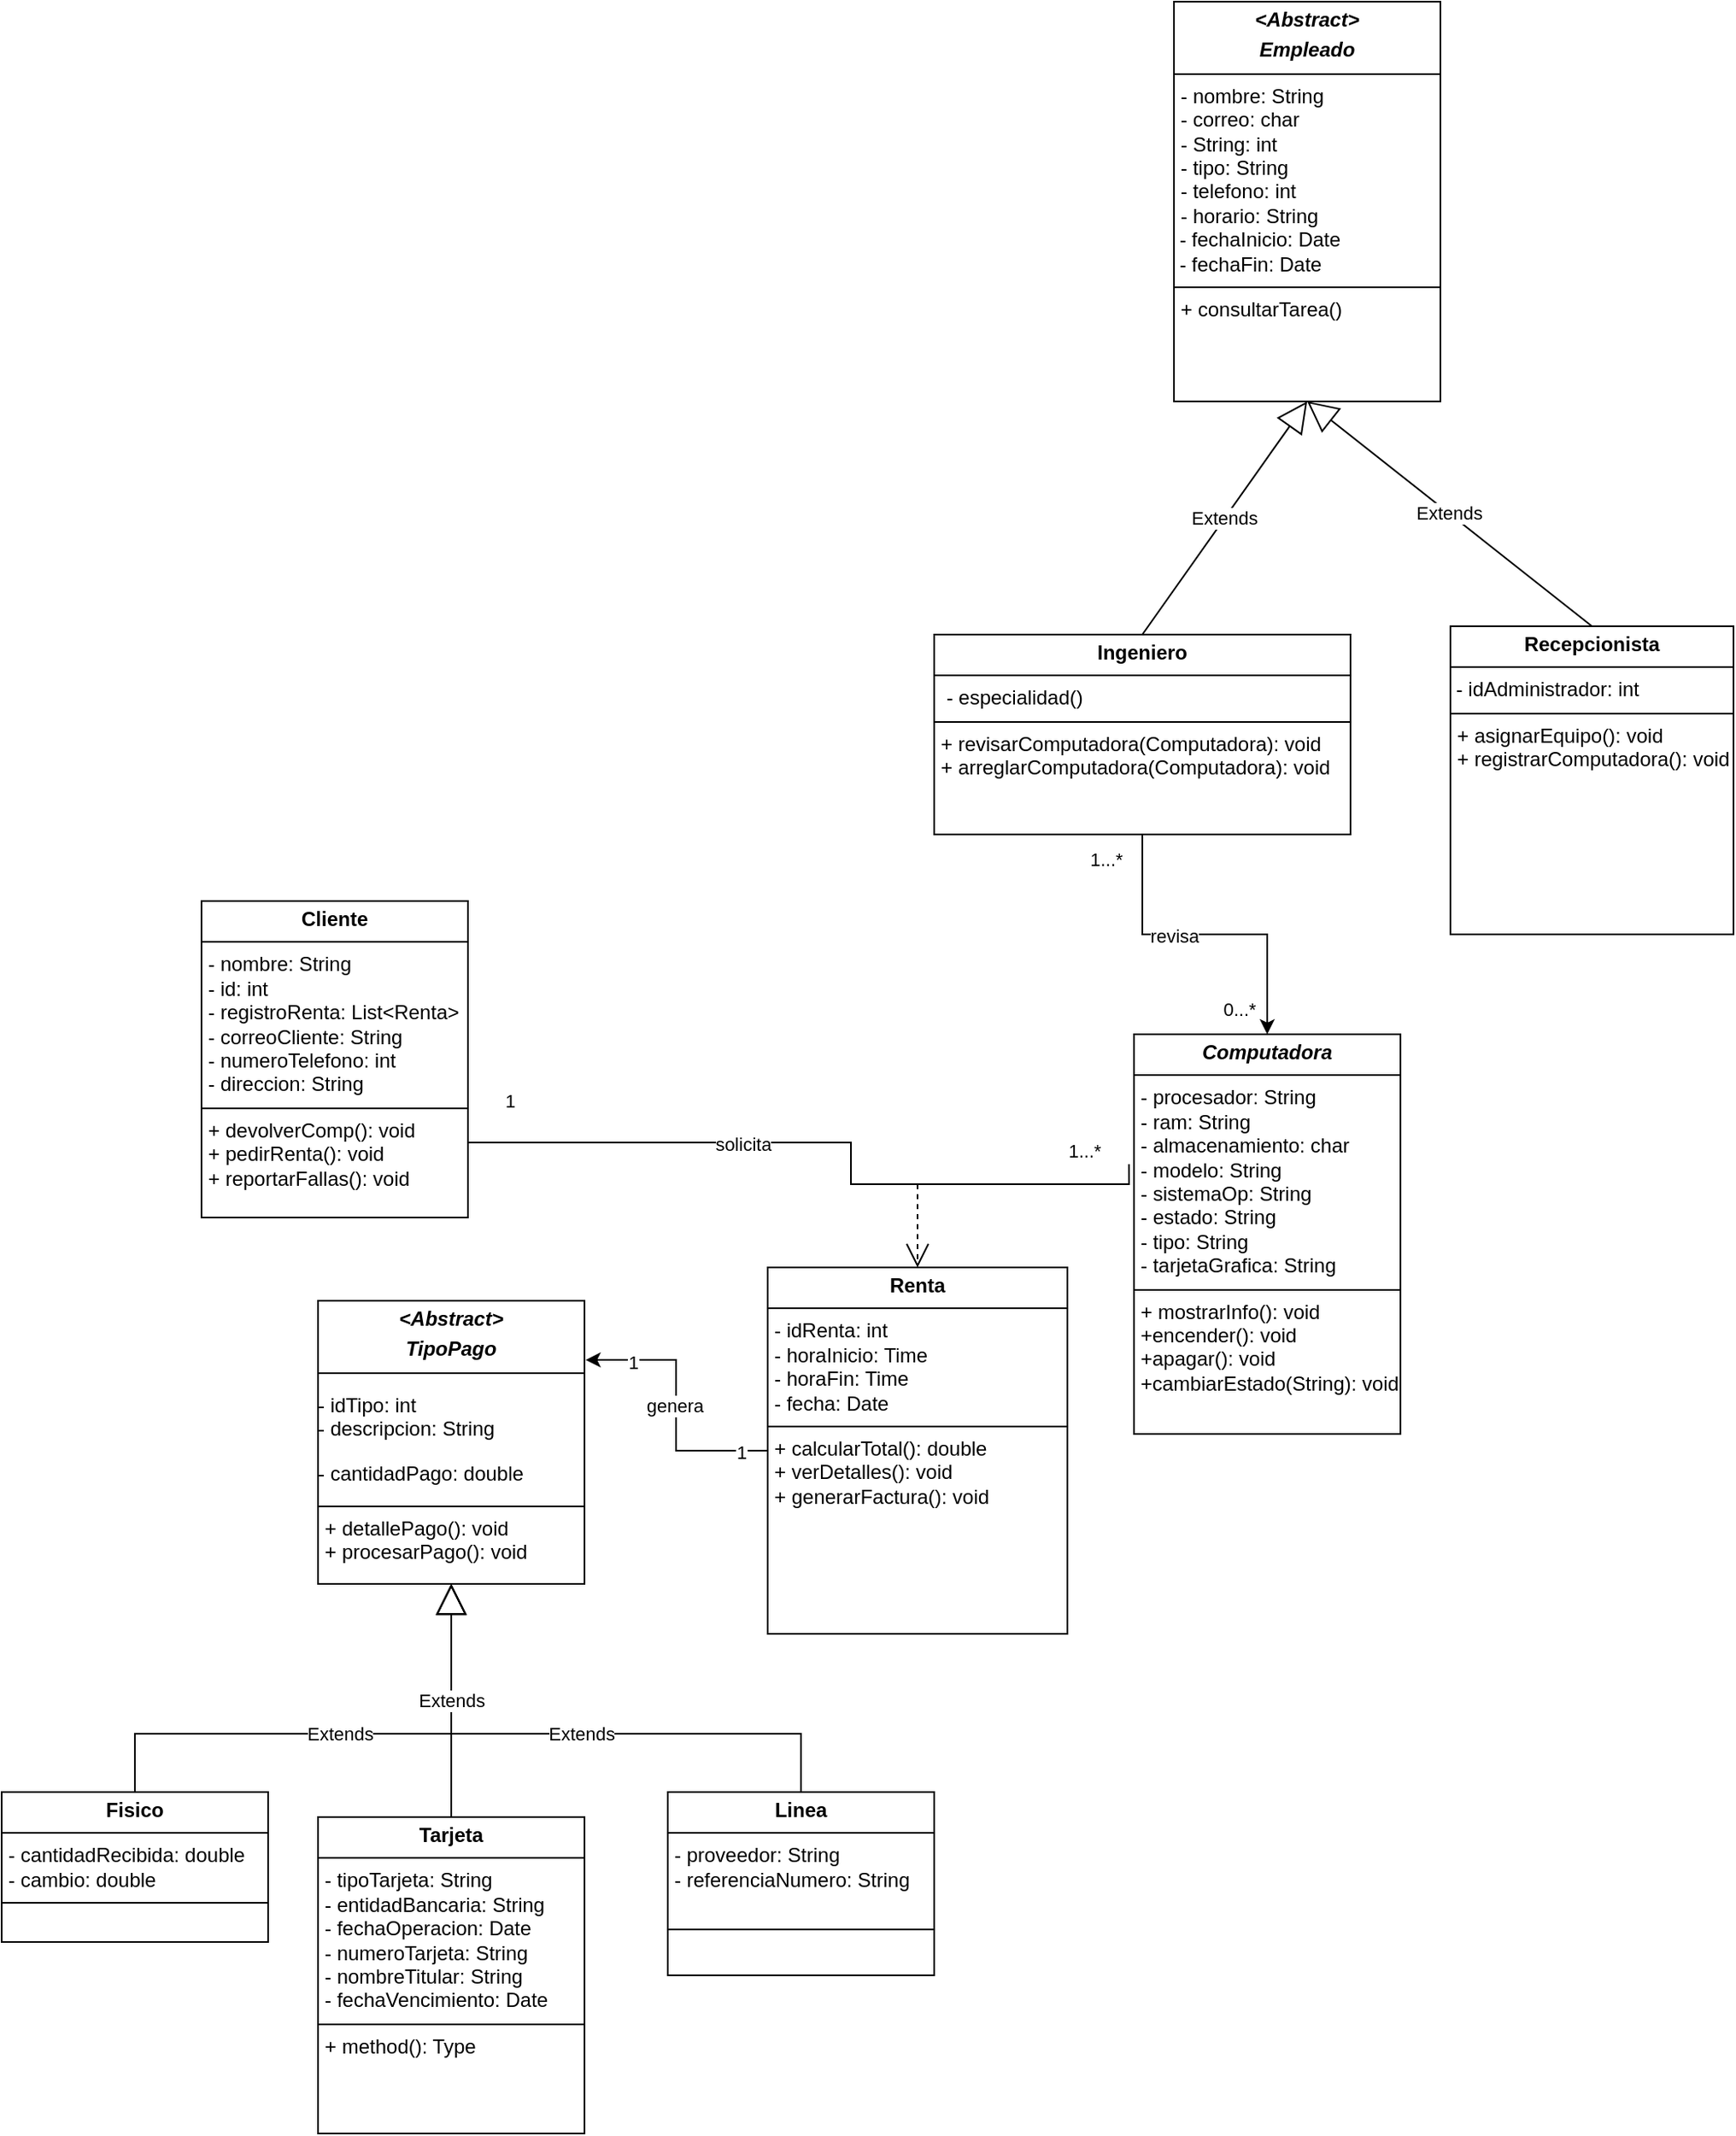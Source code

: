 <mxfile version="27.0.8">
  <diagram name="Página-1" id="KIw8lFAq7JrQLz7gvPst">
    <mxGraphModel dx="1877" dy="1697" grid="1" gridSize="10" guides="1" tooltips="1" connect="1" arrows="1" fold="1" page="1" pageScale="1" pageWidth="827" pageHeight="1169" math="0" shadow="0">
      <root>
        <mxCell id="0" />
        <mxCell id="1" parent="0" />
        <mxCell id="HkXe0HlqHegBTas8mTlE-2" value="&lt;p style=&quot;margin:0px;margin-top:4px;text-align:center;&quot;&gt;&lt;b&gt;Recepcionista&lt;/b&gt;&lt;/p&gt;&lt;hr size=&quot;1&quot; style=&quot;border-style:solid;&quot;&gt;&lt;span style=&quot;background-color: transparent; color: light-dark(rgb(0, 0, 0), rgb(255, 255, 255));&quot;&gt;&amp;nbsp;- idAdministrador: int&lt;/span&gt;&lt;div&gt;&lt;hr size=&quot;1&quot; style=&quot;border-style:solid;&quot;&gt;&lt;p style=&quot;margin:0px;margin-left:4px;&quot;&gt;+ asignarEquipo(): void&lt;/p&gt;&lt;p style=&quot;margin:0px;margin-left:4px;&quot;&gt;+ registrarComputadora(): void&lt;/p&gt;&lt;/div&gt;" style="verticalAlign=top;align=left;overflow=fill;html=1;whiteSpace=wrap;" parent="1" vertex="1">
          <mxGeometry x="510" y="115" width="170" height="185" as="geometry" />
        </mxCell>
        <mxCell id="HkXe0HlqHegBTas8mTlE-3" value="&lt;p style=&quot;margin:0px;margin-top:4px;text-align:center;&quot;&gt;&lt;b&gt;&lt;i&gt;&amp;lt;Abstract&amp;gt;&lt;/i&gt;&lt;/b&gt;&lt;/p&gt;&lt;p style=&quot;margin:0px;margin-top:4px;text-align:center;&quot;&gt;&lt;b&gt;&lt;i&gt;TipoPago&lt;/i&gt;&lt;/b&gt;&lt;/p&gt;&lt;hr size=&quot;1&quot; style=&quot;border-style:solid;&quot;&gt;&lt;p data-pm-slice=&quot;1 1 []&quot;&gt;- idTipo: int&lt;br&gt;&lt;span style=&quot;background-color: transparent; color: light-dark(rgb(0, 0, 0), rgb(255, 255, 255));&quot;&gt;- descripcion: String&lt;/span&gt;&lt;/p&gt;&lt;p data-pm-slice=&quot;1 1 []&quot;&gt;&lt;span style=&quot;background-color: transparent; color: light-dark(rgb(0, 0, 0), rgb(255, 255, 255));&quot;&gt;- cantidadPago: double&lt;/span&gt;&lt;/p&gt;&lt;hr size=&quot;1&quot; style=&quot;border-style:solid;&quot;&gt;&lt;p style=&quot;margin:0px;margin-left:4px;&quot;&gt;+ detallePago(): void&lt;/p&gt;&lt;p style=&quot;margin:0px;margin-left:4px;&quot;&gt;+ procesarPago(): void&lt;/p&gt;" style="verticalAlign=top;align=left;overflow=fill;html=1;whiteSpace=wrap;" parent="1" vertex="1">
          <mxGeometry x="-170" y="520" width="160" height="170" as="geometry" />
        </mxCell>
        <mxCell id="HkXe0HlqHegBTas8mTlE-5" value="&lt;p style=&quot;margin:0px;margin-top:4px;text-align:center;&quot;&gt;&lt;b&gt;Cliente&lt;/b&gt;&lt;/p&gt;&lt;hr size=&quot;1&quot; style=&quot;border-style:solid;&quot;&gt;&lt;p style=&quot;margin:0px;margin-left:4px;&quot;&gt;- nombre: String&lt;/p&gt;&lt;p style=&quot;margin:0px;margin-left:4px;&quot;&gt;- id: int&lt;/p&gt;&lt;p style=&quot;margin:0px;margin-left:4px;&quot;&gt;- registroRenta: List&amp;lt;Renta&amp;gt;&lt;/p&gt;&lt;p style=&quot;margin:0px;margin-left:4px;&quot;&gt;- correoCliente: String&lt;/p&gt;&lt;p style=&quot;margin:0px;margin-left:4px;&quot;&gt;- numeroTelefono: int&lt;/p&gt;&lt;p style=&quot;margin:0px;margin-left:4px;&quot;&gt;- direccion: String&lt;/p&gt;&lt;hr size=&quot;1&quot; style=&quot;border-style:solid;&quot;&gt;&lt;p style=&quot;margin:0px;margin-left:4px;&quot;&gt;+ devolverComp(): void&lt;/p&gt;&lt;p style=&quot;margin:0px;margin-left:4px;&quot;&gt;+ pedirRenta(): void&lt;/p&gt;&lt;p style=&quot;margin:0px;margin-left:4px;&quot;&gt;+ reportarFallas(): void&lt;/p&gt;" style="verticalAlign=top;align=left;overflow=fill;html=1;whiteSpace=wrap;" parent="1" vertex="1">
          <mxGeometry x="-240" y="280" width="160" height="190" as="geometry" />
        </mxCell>
        <mxCell id="HkXe0HlqHegBTas8mTlE-6" value="&lt;p style=&quot;margin:0px;margin-top:4px;text-align:center;&quot;&gt;&lt;b&gt;&lt;i&gt;&amp;lt;Abstract&amp;gt;&lt;/i&gt;&lt;/b&gt;&lt;/p&gt;&lt;p style=&quot;margin:0px;margin-top:4px;text-align:center;&quot;&gt;&lt;b&gt;&lt;i&gt;Empleado&lt;/i&gt;&lt;/b&gt;&lt;/p&gt;&lt;hr size=&quot;1&quot; style=&quot;border-style:solid;&quot;&gt;&lt;p style=&quot;margin:0px;margin-left:4px;&quot;&gt;&lt;span style=&quot;background-color: transparent; color: light-dark(rgb(0, 0, 0), rgb(255, 255, 255));&quot;&gt;- nombre: String&lt;/span&gt;&lt;/p&gt;&lt;p style=&quot;margin:0px;margin-left:4px;&quot;&gt;- correo: char&lt;/p&gt;&lt;p style=&quot;margin:0px;margin-left:4px;&quot;&gt;- String: int&lt;/p&gt;&lt;p style=&quot;margin:0px;margin-left:4px;&quot;&gt;- tipo: String&lt;/p&gt;&lt;p style=&quot;margin:0px;margin-left:4px;&quot;&gt;- telefono: int&lt;/p&gt;&lt;p style=&quot;margin:0px;margin-left:4px;&quot;&gt;- horario: String&lt;br&gt;&lt;/p&gt;&lt;div&gt;&lt;span style=&quot;background-color: transparent; color: light-dark(rgb(0, 0, 0), rgb(255, 255, 255));&quot;&gt;&amp;nbsp;- fechaInicio: Date&lt;/span&gt;&lt;/div&gt;&lt;div&gt;&lt;span style=&quot;background-color: transparent; color: light-dark(rgb(0, 0, 0), rgb(255, 255, 255));&quot;&gt;&amp;nbsp;- fechaFin: Date&lt;/span&gt;&lt;/div&gt;&lt;hr size=&quot;1&quot; style=&quot;border-style:solid;&quot;&gt;&lt;p style=&quot;margin:0px;margin-left:4px;&quot;&gt;+ consultarTarea()&lt;/p&gt;" style="verticalAlign=top;align=left;overflow=fill;html=1;whiteSpace=wrap;" parent="1" vertex="1">
          <mxGeometry x="344" y="-260" width="160" height="240" as="geometry" />
        </mxCell>
        <mxCell id="HkXe0HlqHegBTas8mTlE-7" value="&lt;p style=&quot;margin:0px;margin-top:4px;text-align:center;&quot;&gt;&lt;b&gt;Renta&lt;/b&gt;&lt;/p&gt;&lt;hr size=&quot;1&quot; style=&quot;border-style:solid;&quot;&gt;&lt;p style=&quot;margin:0px;margin-left:4px;&quot;&gt;- idRenta: int&lt;/p&gt;&lt;p style=&quot;margin:0px;margin-left:4px;&quot;&gt;- horaInicio: Time&lt;/p&gt;&lt;p style=&quot;margin:0px;margin-left:4px;&quot;&gt;- horaFin: Time&lt;/p&gt;&lt;p style=&quot;margin:0px;margin-left:4px;&quot;&gt;- fecha: Date&lt;/p&gt;&lt;hr size=&quot;1&quot; style=&quot;border-style:solid;&quot;&gt;&lt;p style=&quot;margin:0px;margin-left:4px;&quot;&gt;+ calcularTotal(): double&lt;/p&gt;&lt;p style=&quot;margin:0px;margin-left:4px;&quot;&gt;+ verDetalles(): void&lt;/p&gt;&lt;p style=&quot;margin:0px;margin-left:4px;&quot;&gt;+ generarFactura(): void&lt;/p&gt;" style="verticalAlign=top;align=left;overflow=fill;html=1;whiteSpace=wrap;" parent="1" vertex="1">
          <mxGeometry x="100" y="500" width="180" height="220" as="geometry" />
        </mxCell>
        <mxCell id="HkXe0HlqHegBTas8mTlE-8" value="&lt;p style=&quot;margin:0px;margin-top:4px;text-align:center;&quot;&gt;&lt;b style=&quot;background-color: transparent; color: light-dark(rgb(0, 0, 0), rgb(255, 255, 255));&quot;&gt;&lt;i&gt;Computadora&lt;/i&gt;&lt;/b&gt;&lt;/p&gt;&lt;hr size=&quot;1&quot; style=&quot;border-style:solid;&quot;&gt;&lt;p style=&quot;margin:0px;margin-left:4px;&quot;&gt;- procesador: String&lt;/p&gt;&lt;p style=&quot;margin:0px;margin-left:4px;&quot;&gt;- ram: String&lt;/p&gt;&lt;p style=&quot;margin:0px;margin-left:4px;&quot;&gt;- almacenamiento: char&lt;/p&gt;&lt;p style=&quot;margin:0px;margin-left:4px;&quot;&gt;- modelo: String&lt;/p&gt;&lt;p style=&quot;margin:0px;margin-left:4px;&quot;&gt;- sistemaOp: String&lt;/p&gt;&lt;p style=&quot;margin:0px;margin-left:4px;&quot;&gt;- estado: String&lt;/p&gt;&lt;p style=&quot;margin:0px;margin-left:4px;&quot;&gt;- tipo: String&lt;/p&gt;&lt;p style=&quot;margin:0px;margin-left:4px;&quot;&gt;- tarjetaGrafica: String&lt;/p&gt;&lt;hr size=&quot;1&quot; style=&quot;border-style:solid;&quot;&gt;&lt;p style=&quot;margin:0px;margin-left:4px;&quot;&gt;+ mostrarInfo(): void&lt;/p&gt;&lt;p style=&quot;margin:0px;margin-left:4px;&quot;&gt;+encender(): void&lt;/p&gt;&lt;p style=&quot;margin:0px;margin-left:4px;&quot;&gt;+apagar(): void&lt;/p&gt;&lt;p style=&quot;margin:0px;margin-left:4px;&quot;&gt;+cambiarEstado(String): void&lt;/p&gt;" style="verticalAlign=top;align=left;overflow=fill;html=1;whiteSpace=wrap;" parent="1" vertex="1">
          <mxGeometry x="320" y="360" width="160" height="240" as="geometry" />
        </mxCell>
        <mxCell id="HkXe0HlqHegBTas8mTlE-28" style="edgeStyle=orthogonalEdgeStyle;rounded=0;orthogonalLoop=1;jettySize=auto;html=1;exitX=0.5;exitY=1;exitDx=0;exitDy=0;entryX=0.5;entryY=0;entryDx=0;entryDy=0;" parent="1" source="HkXe0HlqHegBTas8mTlE-10" target="HkXe0HlqHegBTas8mTlE-8" edge="1">
          <mxGeometry relative="1" as="geometry" />
        </mxCell>
        <mxCell id="9H7Lu5A2PU-IXpswHF9B-4" value="revisa" style="edgeLabel;html=1;align=center;verticalAlign=middle;resizable=0;points=[];" vertex="1" connectable="0" parent="HkXe0HlqHegBTas8mTlE-28">
          <mxGeometry x="-0.192" y="-1" relative="1" as="geometry">
            <mxPoint as="offset" />
          </mxGeometry>
        </mxCell>
        <mxCell id="HkXe0HlqHegBTas8mTlE-10" value="&lt;p style=&quot;margin:0px;margin-top:4px;text-align:center;&quot;&gt;&lt;b&gt;Ingeniero&lt;/b&gt;&lt;/p&gt;&lt;hr size=&quot;1&quot; style=&quot;border-style:solid;&quot;&gt;&lt;p style=&quot;margin:0px;margin-left:4px;&quot;&gt;&amp;nbsp;- especialidad()&lt;/p&gt;&lt;hr size=&quot;1&quot; style=&quot;border-style:solid;&quot;&gt;&lt;p style=&quot;margin:0px;margin-left:4px;&quot;&gt;+ revisarComputadora(Computadora): void&lt;/p&gt;&lt;p style=&quot;margin:0px;margin-left:4px;&quot;&gt;+ arreglarComputadora(Computadora): void&lt;/p&gt;" style="verticalAlign=top;align=left;overflow=fill;html=1;whiteSpace=wrap;" parent="1" vertex="1">
          <mxGeometry x="200" y="120" width="250" height="120" as="geometry" />
        </mxCell>
        <mxCell id="HkXe0HlqHegBTas8mTlE-11" value="&lt;p style=&quot;margin:0px;margin-top:4px;text-align:center;&quot;&gt;&lt;b&gt;Linea&lt;/b&gt;&lt;/p&gt;&lt;hr size=&quot;1&quot; style=&quot;border-style:solid;&quot;&gt;&lt;p style=&quot;margin:0px;margin-left:4px;&quot;&gt;- proveedor: String&lt;/p&gt;&lt;p style=&quot;margin:0px;margin-left:4px;&quot;&gt;- referenciaNumero: String&lt;/p&gt;" style="verticalAlign=top;align=left;overflow=fill;html=1;whiteSpace=wrap;" parent="1" vertex="1">
          <mxGeometry x="40" y="815" width="160" height="110" as="geometry" />
        </mxCell>
        <mxCell id="HkXe0HlqHegBTas8mTlE-12" value="&lt;p style=&quot;margin:0px;margin-top:4px;text-align:center;&quot;&gt;&lt;b&gt;Fisico&lt;/b&gt;&lt;/p&gt;&lt;hr size=&quot;1&quot; style=&quot;border-style:solid;&quot;&gt;&lt;p style=&quot;margin:0px;margin-left:4px;&quot;&gt;- cantidadRecibida: double&lt;/p&gt;&lt;p style=&quot;margin:0px;margin-left:4px;&quot;&gt;- cambio: double&lt;/p&gt;&lt;hr size=&quot;1&quot; style=&quot;border-style:solid;&quot;&gt;&lt;p style=&quot;margin:0px;margin-left:4px;&quot;&gt;&lt;br&gt;&lt;/p&gt;" style="verticalAlign=top;align=left;overflow=fill;html=1;whiteSpace=wrap;" parent="1" vertex="1">
          <mxGeometry x="-360" y="815" width="160" height="90" as="geometry" />
        </mxCell>
        <mxCell id="HkXe0HlqHegBTas8mTlE-17" value="Extends" style="endArrow=block;endSize=16;endFill=0;html=1;rounded=0;exitX=0.5;exitY=0;exitDx=0;exitDy=0;entryX=0.5;entryY=1;entryDx=0;entryDy=0;" parent="1" source="HkXe0HlqHegBTas8mTlE-12" target="HkXe0HlqHegBTas8mTlE-3" edge="1">
          <mxGeometry width="160" relative="1" as="geometry">
            <mxPoint x="300" y="630" as="sourcePoint" />
            <mxPoint x="-240" y="740" as="targetPoint" />
            <Array as="points">
              <mxPoint x="-280" y="780" />
              <mxPoint x="-90" y="780" />
            </Array>
          </mxGeometry>
        </mxCell>
        <mxCell id="HkXe0HlqHegBTas8mTlE-19" value="Extends" style="endArrow=block;endSize=16;endFill=0;html=1;rounded=0;exitX=0.5;exitY=0;exitDx=0;exitDy=0;entryX=0.5;entryY=1;entryDx=0;entryDy=0;" parent="1" source="HkXe0HlqHegBTas8mTlE-11" edge="1" target="HkXe0HlqHegBTas8mTlE-3">
          <mxGeometry width="160" relative="1" as="geometry">
            <mxPoint x="300" y="630" as="sourcePoint" />
            <mxPoint x="-40" y="740" as="targetPoint" />
            <Array as="points">
              <mxPoint x="120" y="780" />
              <mxPoint x="-90" y="780" />
            </Array>
          </mxGeometry>
        </mxCell>
        <mxCell id="HkXe0HlqHegBTas8mTlE-20" value="" style="endArrow=none;html=1;edgeStyle=orthogonalEdgeStyle;rounded=0;exitX=1;exitY=0.5;exitDx=0;exitDy=0;entryX=-0.019;entryY=0.325;entryDx=0;entryDy=0;entryPerimeter=0;" parent="1" source="HkXe0HlqHegBTas8mTlE-5" target="HkXe0HlqHegBTas8mTlE-8" edge="1">
          <mxGeometry relative="1" as="geometry">
            <mxPoint x="430" y="650" as="sourcePoint" />
            <mxPoint x="140" y="320" as="targetPoint" />
            <Array as="points">
              <mxPoint x="-80" y="425" />
              <mxPoint x="150" y="425" />
              <mxPoint x="150" y="450" />
              <mxPoint x="317" y="450" />
            </Array>
          </mxGeometry>
        </mxCell>
        <mxCell id="lR0yqqWjtg1e-v6agmca-5" value="1...*" style="edgeLabel;html=1;align=center;verticalAlign=middle;resizable=0;points=[];" parent="HkXe0HlqHegBTas8mTlE-20" vertex="1" connectable="0">
          <mxGeometry x="-0.081" y="2" relative="1" as="geometry">
            <mxPoint x="197" y="7" as="offset" />
          </mxGeometry>
        </mxCell>
        <mxCell id="9H7Lu5A2PU-IXpswHF9B-5" value="solicita" style="edgeLabel;html=1;align=center;verticalAlign=middle;resizable=0;points=[];" vertex="1" connectable="0" parent="HkXe0HlqHegBTas8mTlE-20">
          <mxGeometry x="-0.114" y="-1" relative="1" as="geometry">
            <mxPoint as="offset" />
          </mxGeometry>
        </mxCell>
        <mxCell id="9H7Lu5A2PU-IXpswHF9B-15" value="1" style="edgeLabel;html=1;align=center;verticalAlign=middle;resizable=0;points=[];" vertex="1" connectable="0" parent="HkXe0HlqHegBTas8mTlE-20">
          <mxGeometry x="-0.691" y="-2" relative="1" as="geometry">
            <mxPoint y="-27" as="offset" />
          </mxGeometry>
        </mxCell>
        <mxCell id="HkXe0HlqHegBTas8mTlE-23" value="" style="endArrow=open;endSize=12;dashed=1;html=1;rounded=0;entryX=0.5;entryY=0;entryDx=0;entryDy=0;" parent="1" target="HkXe0HlqHegBTas8mTlE-7" edge="1">
          <mxGeometry width="160" relative="1" as="geometry">
            <mxPoint x="190" y="450" as="sourcePoint" />
            <mxPoint x="590" y="650" as="targetPoint" />
          </mxGeometry>
        </mxCell>
        <mxCell id="lR0yqqWjtg1e-v6agmca-1" value="" style="endArrow=none;html=1;rounded=0;entryX=1;entryY=0.75;entryDx=0;entryDy=0;exitX=0;exitY=0.75;exitDx=0;exitDy=0;" parent="1" source="HkXe0HlqHegBTas8mTlE-11" target="HkXe0HlqHegBTas8mTlE-11" edge="1">
          <mxGeometry width="50" height="50" relative="1" as="geometry">
            <mxPoint x="59" y="875" as="sourcePoint" />
            <mxPoint x="220" y="835" as="targetPoint" />
            <Array as="points" />
          </mxGeometry>
        </mxCell>
        <mxCell id="lR0yqqWjtg1e-v6agmca-3" style="edgeStyle=orthogonalEdgeStyle;rounded=0;orthogonalLoop=1;jettySize=auto;html=1;exitX=0.5;exitY=1;exitDx=0;exitDy=0;" parent="1" source="HkXe0HlqHegBTas8mTlE-11" target="HkXe0HlqHegBTas8mTlE-11" edge="1">
          <mxGeometry relative="1" as="geometry" />
        </mxCell>
        <mxCell id="lR0yqqWjtg1e-v6agmca-8" value="1...*" style="edgeLabel;html=1;align=center;verticalAlign=middle;resizable=0;points=[];" parent="1" vertex="1" connectable="0">
          <mxGeometry x="30.0" y="260" as="geometry">
            <mxPoint x="273" y="-5" as="offset" />
          </mxGeometry>
        </mxCell>
        <mxCell id="lR0yqqWjtg1e-v6agmca-10" value="0...*" style="edgeLabel;html=1;align=center;verticalAlign=middle;resizable=0;points=[];" parent="1" vertex="1" connectable="0">
          <mxGeometry x="110.0" y="350" as="geometry">
            <mxPoint x="273" y="-5" as="offset" />
          </mxGeometry>
        </mxCell>
        <mxCell id="9H7Lu5A2PU-IXpswHF9B-6" style="edgeStyle=orthogonalEdgeStyle;rounded=0;orthogonalLoop=1;jettySize=auto;html=1;exitX=0;exitY=0.5;exitDx=0;exitDy=0;entryX=1.004;entryY=0.209;entryDx=0;entryDy=0;entryPerimeter=0;" edge="1" parent="1" source="HkXe0HlqHegBTas8mTlE-7" target="HkXe0HlqHegBTas8mTlE-3">
          <mxGeometry relative="1" as="geometry" />
        </mxCell>
        <mxCell id="9H7Lu5A2PU-IXpswHF9B-7" value="genera" style="edgeLabel;html=1;align=center;verticalAlign=middle;resizable=0;points=[];" vertex="1" connectable="0" parent="9H7Lu5A2PU-IXpswHF9B-6">
          <mxGeometry x="0.01" y="1" relative="1" as="geometry">
            <mxPoint as="offset" />
          </mxGeometry>
        </mxCell>
        <mxCell id="9H7Lu5A2PU-IXpswHF9B-8" value="1" style="edgeLabel;html=1;align=center;verticalAlign=middle;resizable=0;points=[];" vertex="1" connectable="0" parent="9H7Lu5A2PU-IXpswHF9B-6">
          <mxGeometry x="-0.797" y="1" relative="1" as="geometry">
            <mxPoint as="offset" />
          </mxGeometry>
        </mxCell>
        <mxCell id="9H7Lu5A2PU-IXpswHF9B-9" value="1" style="edgeLabel;html=1;align=center;verticalAlign=middle;resizable=0;points=[];" vertex="1" connectable="0" parent="9H7Lu5A2PU-IXpswHF9B-6">
          <mxGeometry x="0.658" y="1" relative="1" as="geometry">
            <mxPoint as="offset" />
          </mxGeometry>
        </mxCell>
        <mxCell id="9H7Lu5A2PU-IXpswHF9B-11" value="&lt;p style=&quot;margin:0px;margin-top:4px;text-align:center;&quot;&gt;&lt;b&gt;Tarjeta&lt;/b&gt;&lt;/p&gt;&lt;hr size=&quot;1&quot; style=&quot;border-style:solid;&quot;&gt;&lt;p style=&quot;margin:0px;margin-left:4px;&quot;&gt;- tipoTarjeta: String&lt;/p&gt;&lt;p style=&quot;margin:0px;margin-left:4px;&quot;&gt;- entidadBancaria: String&lt;/p&gt;&lt;p style=&quot;margin:0px;margin-left:4px;&quot;&gt;- fechaOperacion: Date&lt;/p&gt;&lt;p style=&quot;margin:0px;margin-left:4px;&quot;&gt;- numeroTarjeta: String&lt;/p&gt;&lt;p style=&quot;margin:0px;margin-left:4px;&quot;&gt;- nombreTitular: String&lt;/p&gt;&lt;p style=&quot;margin:0px;margin-left:4px;&quot;&gt;- fechaVencimiento: Date&lt;/p&gt;&lt;hr size=&quot;1&quot; style=&quot;border-style:solid;&quot;&gt;&lt;p style=&quot;margin:0px;margin-left:4px;&quot;&gt;+ method(): Type&lt;/p&gt;" style="verticalAlign=top;align=left;overflow=fill;html=1;whiteSpace=wrap;" vertex="1" parent="1">
          <mxGeometry x="-170" y="830" width="160" height="190" as="geometry" />
        </mxCell>
        <mxCell id="9H7Lu5A2PU-IXpswHF9B-12" value="Extends" style="endArrow=block;endSize=16;endFill=0;html=1;rounded=0;entryX=0.5;entryY=1;entryDx=0;entryDy=0;exitX=0.5;exitY=0;exitDx=0;exitDy=0;" edge="1" parent="1" source="9H7Lu5A2PU-IXpswHF9B-11" target="HkXe0HlqHegBTas8mTlE-3">
          <mxGeometry width="160" relative="1" as="geometry">
            <mxPoint x="90" y="840" as="sourcePoint" />
            <mxPoint x="-40" y="720" as="targetPoint" />
          </mxGeometry>
        </mxCell>
        <mxCell id="9H7Lu5A2PU-IXpswHF9B-13" value="Extends" style="endArrow=block;endSize=16;endFill=0;html=1;rounded=0;entryX=0.5;entryY=1;entryDx=0;entryDy=0;exitX=0.5;exitY=0;exitDx=0;exitDy=0;" edge="1" parent="1" source="HkXe0HlqHegBTas8mTlE-10" target="HkXe0HlqHegBTas8mTlE-6">
          <mxGeometry width="160" relative="1" as="geometry">
            <mxPoint x="230" y="50" as="sourcePoint" />
            <mxPoint x="390" y="50" as="targetPoint" />
          </mxGeometry>
        </mxCell>
        <mxCell id="9H7Lu5A2PU-IXpswHF9B-14" value="Extends" style="endArrow=block;endSize=16;endFill=0;html=1;rounded=0;entryX=0.5;entryY=1;entryDx=0;entryDy=0;exitX=0.5;exitY=0;exitDx=0;exitDy=0;" edge="1" parent="1" source="HkXe0HlqHegBTas8mTlE-2" target="HkXe0HlqHegBTas8mTlE-6">
          <mxGeometry width="160" relative="1" as="geometry">
            <mxPoint x="230" y="50" as="sourcePoint" />
            <mxPoint x="390" y="50" as="targetPoint" />
          </mxGeometry>
        </mxCell>
      </root>
    </mxGraphModel>
  </diagram>
</mxfile>
